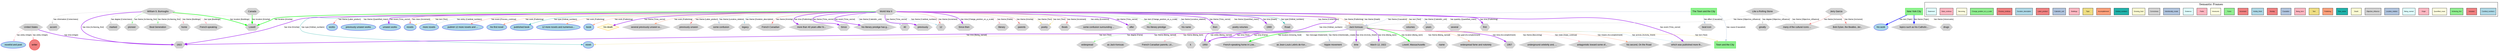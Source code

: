 digraph Jack_Kerouac {
    rankdir=TB;
    compound=true;
    node [fontname="Arial", fontsize=12, style=filled];
    edge [fontname="Arial", fontsize=10, color=gray];
    
    // Graph styling
    bgcolor=white;
    
    // Node type definitions
    subgraph cluster_people {{
        label="People";
        style=filled;
        fillcolor=lightcoral;
        color=red;
        node [fillcolor=lightcoral, color=red, shape=circle];
    }}
    
    subgraph cluster_locations {{
        label="Locations";
        style=filled;
        fillcolor=lightgreen;
        color=green;
        node [fillcolor=lightgreen, color=green, shape=box];
    }}
    
    subgraph cluster_concepts {{
        label="Concepts";
        style=filled;
        fillcolor=lightblue;
        color=blue;
        node [fillcolor=lightblue, color=blue, shape=ellipse];
    }}
    
    subgraph cluster_events {{
        label="Events";
        style=filled;
        fillcolor=lightyellow;
        color=orange;
        node [fillcolor=lightyellow, color=orange, shape=diamond];
    }}
    
    subgraph cluster_other {{
        label="Other";
        style=filled;
        fillcolor=lightgray;
        color=gray;
        node [fillcolor=lightgray, color=gray, shape=hexagon];
    }}

    // People nodes
    "writer" [label="writer", fillcolor=lightcoral, color=red, shape=circle];

    // Locations nodes
    "New York City" [label="New York City", fillcolor=lightgreen, color=green, shape=box];
    "The Town and the City" [label="The Town and the City", fillcolor=lightgreen, color=green, shape=box];
    "Town and the City" [label="Town and the City", fillcolor=lightgreen, color=green, shape=box];

    // Concepts nodes
    "works" [label="works", fillcolor=lightblue, color=blue, shape=ellipse];
    "his work" [label="his work", fillcolor=lightblue, color=blue, shape=ellipse];
    "previously unseen works" [label="previously unseen works", fillcolor=lightblue, color=blue, shape=ellipse];
    "unseen works" [label="unseen works", fillcolor=lightblue, color=blue, shape=ellipse];
    "novels" [label="novels", fillcolor=lightblue, color=blue, shape=ellipse];
    "more novels" [label="more novels", fillcolor=lightblue, color=blue, shape=ellipse];
    "publish 12 more novels and ..." [label="publish 12 more novels and ...", fillcolor=lightblue, color=blue, shape=ellipse];
    "his first novel" [label="his first novel", fillcolor=lightblue, color=blue, shape=ellipse];
    "published book" [label="published book", fillcolor=lightblue, color=blue, shape=ellipse];
    "12 more novels and numerous..." [label="12 more novels and numerous...", fillcolor=lightblue, color=blue, shape=ellipse];
    "novel" [label="novel", fillcolor=lightblue, color=blue, shape=ellipse];
    "novelist and poet" [label="novelist and poet", fillcolor=lightblue, color=blue, shape=ellipse];
    "book" [label="book", fillcolor=lightblue, color=blue, shape=ellipse];

    // Events nodes
    "his death" [label="his death", fillcolor=lightyellow, color=orange, shape=diamond];

    // Other nodes
    "Canada" [label="Canada", fillcolor=lightgray, color=gray, shape=hexagon];
    "several previously unseen w..." [label="several previously unseen w...", fillcolor=lightgray, color=gray, shape=hexagon];
    "French-speaking home in Low..." [label="French-speaking home in Low...", fillcolor=lightgray, color=gray, shape=hexagon];
    "marked" [label="marked", fillcolor=lightgray, color=gray, shape=hexagon];
    "which was published more th..." [label="which was published more th...", fillcolor=lightgray, color=gray, shape=hexagon];
    "previously unseen" [label="previously unseen", fillcolor=lightgray, color=gray, shape=hexagon];
    "as Jean-Louis Lebris de Ker..." [label="as Jean-Louis Lebris de Ker...", fillcolor=lightgray, color=gray, shape=hexagon];
    "topics such as his Catholic..." [label="topics such as his Catholic...", fillcolor=lightgray, color=gray, shape=hexagon];
    "pioneer" [label="pioneer", fillcolor=lightgray, color=gray, shape=hexagon];
    "Jerry Garcia" [label="Jerry Garcia", fillcolor=lightgray, color=gray, shape=hexagon];
    "some confusion" [label="some confusion", fillcolor=lightgray, color=gray, shape=hexagon];
    "legacy" [label="legacy", fillcolor=lightgray, color=gray, shape=hexagon];
    "French Canadian" [label="French Canadian", fillcolor=lightgray, color=gray, shape=hexagon];
    "more than 40 years after hi..." [label="more than 40 years after hi...", fillcolor=lightgray, color=gray, shape=hexagon];
    "Since" [label="Since", fillcolor=lightgray, color=gray, shape=hexagon];
    "his literary prestige has g..." [label="his literary prestige has g...", fillcolor=lightgray, color=gray, shape=hexagon];
    "40" [label="40", fillcolor=lightgray, color=gray, shape=hexagon];
    "previously" [label="previously", fillcolor=lightgray, color=gray, shape=hexagon];
    "greatly" [label="greatly", fillcolor=lightgray, color=gray, shape=hexagon];
    "12" [label="12", fillcolor=lightgray, color=gray, shape=hexagon];
    "drugs" [label="drugs", fillcolor=lightgray, color=gray, shape=hexagon];
    "Since then" [label="Since then", fillcolor=lightgray, color=gray, shape=hexagon];
    "William S. Burroughs" [label="William S. Burroughs", fillcolor=lightgray, color=gray, shape=hexagon];
    "literary" [label="literary", fillcolor=lightgray, color=gray, shape=hexagon];
    "hippie movement" [label="hippie movement", fillcolor=lightgray, color=gray, shape=hexagon];
    "time" [label="time", fillcolor=lightgray, color=gray, shape=hexagon];
    "March 12, 1922" [label="March 12, 1922", fillcolor=lightgray, color=gray, shape=hexagon];
    "Lowell, Massachusetts" [label="Lowell, Massachusetts", fillcolor=lightgray, color=gray, shape=hexagon];
    "parents" [label="parents", fillcolor=lightgray, color=gray, shape=hexagon];
    "name" [label="name", fillcolor=lightgray, color=gray, shape=hexagon];
    "poetry" [label="poetry", fillcolor=lightgray, color=gray, shape=hexagon];
    "Beats" [label="Beats", fillcolor=lightgray, color=gray, shape=hexagon];
    "some confusion surrounding ..." [label="some confusion surrounding ...", fillcolor=lightgray, color=gray, shape=hexagon];
    "widespread fame and notoriety" [label="widespread fame and notoriety", fillcolor=lightgray, color=gray, shape=hexagon];
    "many of the cultural icons ..." [label="many of the cultural icons ...", fillcolor=lightgray, color=gray, shape=hexagon];
    "French-speaking" [label="French-speaking", fillcolor=lightgray, color=gray, shape=hexagon];
    "after" [label="after", fillcolor=lightgray, color=gray, shape=hexagon];
    "accent" [label="accent", fillcolor=lightgray, color=gray, shape=hexagon];
    "his literary prestige" [label="his literary prestige", fillcolor=lightgray, color=gray, shape=hexagon];
    "1957" [label="1957", fillcolor=lightgray, color=gray, shape=hexagon];
    "underground celebrity and, ..." [label="underground celebrity and, ...", fillcolor=lightgray, color=gray, shape=hexagon];
    "antagonistic toward some of..." [label="antagonistic toward some of...", fillcolor=lightgray, color=gray, shape=hexagon];
    "World War II" [label="World War II", fillcolor=lightgray, color=gray, shape=hexagon];
    "his name" [label="his name", fillcolor=lightgray, color=gray, shape=hexagon];
    "Bob Dylan, the Beatles, Jer..." [label="Bob Dylan, the Beatles, Jer...", fillcolor=lightgray, color=gray, shape=hexagon];
    "1950" [label="1950", fillcolor=lightgray, color=gray, shape=hexagon];
    "his second, On the Road" [label="his second, On the Road", fillcolor=lightgray, color=gray, shape=hexagon];
    "widespread" [label="widespread", fillcolor=lightgray, color=gray, shape=hexagon];
    "1922" [label="1922", fillcolor=lightgray, color=gray, shape=hexagon];
    "then" [label="then", fillcolor=lightgray, color=gray, shape=hexagon];
    "poetry volumes" [label="poetry volumes", fillcolor=lightgray, color=gray, shape=hexagon];
    "Jack Kerouac" [label="Jack Kerouac", fillcolor=lightgray, color=gray, shape=hexagon];
    "Beat Generation" [label="Beat Generation", fillcolor=lightgray, color=gray, shape=hexagon];
    "1969" [label="1969", fillcolor=lightgray, color=gray, shape=hexagon];
    "United States" [label="United States", fillcolor=lightgray, color=gray, shape=hexagon];
    "beat icon" [label="beat icon", fillcolor=lightgray, color=gray, shape=hexagon];
    "as Jack Kerouac" [label="as Jack Kerouac", fillcolor=lightgray, color=gray, shape=hexagon];
    "Road" [label="Road", fillcolor=lightgray, color=gray, shape=hexagon];
    "French Canadian parents, Lé..." [label="French Canadian parents, Lé...", fillcolor=lightgray, color=gray, shape=hexagon];
    "Lowell" [label="Lowell", fillcolor=lightgray, color=gray, shape=hexagon];
    "Like a Rolling Stone" [label="Like a Rolling Stone", fillcolor=lightgray, color=gray, shape=hexagon];
    "volumes" [label="volumes", fillcolor=lightgray, color=gray, shape=hexagon];
    "home" [label="home", fillcolor=lightgray, color=gray, shape=hexagon];
    "years" [label="years", fillcolor=lightgray, color=gray, shape=hexagon];
    "several" [label="several", fillcolor=lightgray, color=gray, shape=hexagon];
    "first" [label="first", fillcolor=lightgray, color=gray, shape=hexagon];
    "k" [label="k", fillcolor=lightgray, color=gray, shape=hexagon];

    // Relationships
    "World War II" -> "more novels" [label="has entity [Cardinal_numbers]", color=lightblue, penwidth=1];
    "Jerry Garcia" -> "Bob Dylan, the Beatles, Jer..." [label="has theme [Inclusion]", color=lightcoral, penwidth=1];
    "William S. Burroughs" -> "pioneer" [label="has theme [Achieving_first]", color=lightgreen, penwidth=1];
    "William S. Burroughs" -> "Beat Generation" [label="has theme [Achieving_first]", color=lightgreen, penwidth=1];
    "World War II" -> "poetry volumes" [label="has theme [Quantified_mass]", color=lightyellow, penwidth=1];
    "United States" -> "novelist and poet" [label="has entity [Origin]", color=lightpink, penwidth=1];
    "Jack Kerouac" -> "as Jack Kerouac" [label="has theme [Being_named]", color=lightcyan, penwidth=1];
    "World War II" -> "his name" [label="has theme [Locative_relation]", color=lightsteelblue, penwidth=1];
    "Jack Kerouac" -> "name" [label="has theme [Being_named]", color=lightcyan, penwidth=1];
    "Like a Rolling Stone" -> "many of the cultural icons ..." [label="has theme [Objective_influence]", color=lightgray, penwidth=1];
    "Jack Kerouac" -> "1922" [label="has time [Being_named]", color=purple, penwidth=2];
    "World War II" -> "1969" [label="has time [Death]", color=purple, penwidth=2];
    "World War II" -> "which was published more th..." [label="has event [Time_vector]", color=purple, penwidth=2];
    "World War II" -> "12" [label="has theme [Cardinal_numbers]", color=lightblue, penwidth=1];
    "World War II" -> "his first novel" [label="has work [Publishing]", color=lightsalmon, penwidth=1];
    "World War II" -> "some confusion" [label="has theme [Locative_relation]", color=lightsteelblue, penwidth=1];
    "World War II" -> "several" [label="has quantity [Quantified_mass]", color=lightyellow, penwidth=1];
    "Jack Kerouac" -> "novel" [label="has text [Text]", color=lightgoldenrod, penwidth=1];
    "Jerry Garcia" -> "many of the cultural icons ..." [label="has theme [Inclusion]", color=lightcoral, penwidth=1];
    "World War II" -> "book" [label="has work [Publishing]", color=lightsalmon, penwidth=1];
    "Jack Kerouac" -> "March 12, 1922" [label="has time [Being_born]", color=purple, penwidth=2];
    "Jack Kerouac" -> "Lowell, Massachusetts" [label="has location [Being_born]", color=green, penwidth=2];
    "William S. Burroughs" -> "1922" [label="has time [Achieving_first]", color=purple, penwidth=2];
    "The Town and the City" -> "beat icon" [label="has effect [Causation]", color=lightsteelblue, penwidth=1];
    "World War II" -> "previously" [label="has theme [Time_vector]", color=purple, penwidth=2];
    "Canada" -> "Lowell" [label="has location [Kinship]", color=green, penwidth=2];
    "World War II" -> "Since" [label="has theme [Time_vector]", color=purple, penwidth=2];
    "World War II" -> "poetry" [label="has theme [Text]", color=lightgoldenrod, penwidth=1];
    "World War II" -> "poetry" [label="has text [Text]", color=lightgoldenrod, penwidth=1];
    "Jack Kerouac" -> "which was published more th..." [label="has activity [Activity_finish]", color=lightblue, penwidth=1];
    "World War II" -> "12" [label="has theme [Increment]", color=lightcoral, penwidth=1];
    "Jack Kerouac" -> "widespread" [label="has degree [Fame]", color=lightgreen, penwidth=1];
    "World War II" -> "Jack Kerouac" [label="has theme [Publishing]", color=lightsalmon, penwidth=1];
    "World War II" -> "first" [label="has time [Publishing]", color=purple, penwidth=2];
    "World War II" -> "1922" [label="has time [Kinship]", color=purple, penwidth=2];
    "New York City" -> "drugs" [label="has theme [Intoxicants]", color=lightyellow, penwidth=1];
    "World War II" -> "Beats" [label="has theme [Increment]", color=lightcoral, penwidth=1];
    "World War II" -> "several previously unseen w..." [label="has work [Publishing]", color=lightsalmon, penwidth=1];
    "World War II" -> "literary" [label="has theme [Fields]", color=lightpink, penwidth=1];
    "World War II" -> "some confusion surrounding ..." [label="has entity [Existence]", color=lightcyan, penwidth=1];
    "Jack Kerouac" -> "hippie movement" [label="has theme [Intentionally_create]", color=lightsteelblue, penwidth=1];
    "William S. Burroughs" -> "accent" [label="has information [Correctness]", color=lightgray, penwidth=1];
    "Like a Rolling Stone" -> "Jack Kerouac" [label="has theme [Objective_influence]", color=lightgray, penwidth=1];
    "World War II" -> "parents" [label="has theme [Kinship]", color=lightcoral, penwidth=1];
    "Jack Kerouac" -> "French Canadian parents, Lé..." [label="has theme [Being_born]", color=lightpink, penwidth=1];
    "World War II" -> "more than 40 years after hi..." [label="has time [Publishing]", color=purple, penwidth=2];
    "Jack Kerouac" -> "French-speaking home in Low..." [label="has location [Growing_food]", color=green, penwidth=2];
    "World War II" -> "1950" [label="has time [Ordinal_numbers]", color=purple, penwidth=2];
    "Like a Rolling Stone" -> "greatly" [label="has degree [Objective_influence]", color=lightgray, penwidth=1];
    "Jack Kerouac" -> "1957" [label="has time [Accomplishment]", color=purple, penwidth=2];
    "New York City" -> "his work" [label="has text [Topic]", color=blue, penwidth=2];
    "William S. Burroughs" -> "French-speaking" [label="has type [Buildings]", color=lightpink, penwidth=1];
    "World War II" -> "years" [label="has theme [Calendric_unit]", color=lightsteelblue, penwidth=1];
    "World War II" -> "previously unseen" [label="has theme [Labor_product]", color=lightcoral, penwidth=1];
    "World War II" -> "12 more novels and numerous..." [label="has work [Publishing]", color=lightsalmon, penwidth=1];
    "World War II" -> "French Canadian" [label="has theme [Kinship]", color=lightcoral, penwidth=1];
    "World War II" -> "unseen works" [label="has event [Time_vector]", color=purple, penwidth=2];
    "Jack Kerouac" -> "Town and the City" [label="has text [Text]", color=lightgoldenrod, penwidth=1];
    "World War II" -> "legacy" [label="has theme [Duration_description]", color=lightblue, penwidth=1];
    "World War II" -> "publish 12 more novels and ..." [label="has event [Process_continue]", color=lightcoral, penwidth=1];
    "World War II" -> "works" [label="has theme [Labor_product]", color=lightcoral, penwidth=1];
    "World War II" -> "Jack Kerouac" [label="has theme [Death]", color=lightgoldenrodyellow, penwidth=1];
    "William S. Burroughs" -> "Jack Kerouac" [label="has theme [Correctness]", color=lightgray, penwidth=1];
    "World War II" -> "his literary prestige" [label="has item [Change_position_on_a_scale]", color=lightgreen, penwidth=1];
    "United States" -> "writer" [label="has entity [Origin]", color=lightpink, penwidth=1];
    "Jack Kerouac" -> "time" [label="has time [Activity_finish]", color=purple, penwidth=2];
    "United States" -> "1922" [label="has time [Origin]", color=purple, penwidth=2];
    "World War II" -> "40" [label="has theme [Calendric_unit]", color=lightsteelblue, penwidth=1];
    "World War II" -> "Lowell" [label="has location [Kinship]", color=green, penwidth=2];
    "World War II" -> "after" [label="has theme [Time_vector]", color=purple, penwidth=2];
    "William S. Burroughs" -> "home" [label="has theme [Buildings]", color=lightpink, penwidth=1];
    "Jack Kerouac" -> "his second, On the Road" [label="has means [Accomplishment]", color=lightsalmon, penwidth=1];
    "World War II" -> "novels" [label="has class [Increment]", color=lightcoral, penwidth=1];
    "Jack Kerouac" -> "underground celebrity and, ..." [label="has theme [Becoming]", color=lightyellow, penwidth=1];
    "World War II" -> "volumes" [label="has text [Text]", color=lightgoldenrod, penwidth=1];
    "The Town and the City" -> "Town and the City" [label="has cause [Causation]", color=lightsteelblue, penwidth=1];
    "World War II" -> "Road" [label="has type [Ordinal_numbers]", color=lightseagreen, penwidth=1];
    "The Town and the City" -> "Jack Kerouac" [label="has theme [Causation]", color=lightsteelblue, penwidth=1];
    "William S. Burroughs" -> "marked" [label="has degree [Correctness]", color=lightgray, penwidth=1];
    "William S. Burroughs" -> "Lowell" [label="has location [Buildings]", color=green, penwidth=2];
    "Jack Kerouac" -> "1950" [label="has time [Text]", color=purple, penwidth=2];
    "Jack Kerouac" -> "1950" [label="has time [Fame]", color=purple, penwidth=2];
    "Jack Kerouac" -> "k" [label="has entity [Being_named]", color=lightcyan, penwidth=1];
    "World War II" -> "then" [label="has theme [Time_vector]", color=purple, penwidth=2];
    "New York City" -> "topics such as his Catholic..." [label="has theme [Topic]", color=blue, penwidth=2];
    "Jack Kerouac" -> "antagonistic toward some of..." [label="has state [State_continue]", color=lightpink, penwidth=1];
    "World War II" -> "published book" [label="has type [Ordinal_numbers]", color=lightseagreen, penwidth=1];
    "World War II" -> "his death" [label="has theme [Time_vector]", color=purple, penwidth=2];
    "World War II" -> "novels" [label="has text [Text]", color=lightgoldenrod, penwidth=1];
    "World War II" -> "previously unseen works" [label="has theme [Quantified_mass]", color=lightyellow, penwidth=1];
    "Jack Kerouac" -> "as Jean-Louis Lebris de Ker..." [label="has message [Statement]", color=lightcyan, penwidth=1];
    "World War II" -> "his literary prestige has g..." [label="has event [Time_vector]", color=purple, penwidth=2];
    "World War II" -> "Since then" [label="has time [Change_position_on_a_scale]", color=purple, penwidth=2];
    "Jack Kerouac" -> "widespread fame and notoriety" [label="has goal [Accomplishment]", color=lightsalmon, penwidth=1];
    "World War II" -> "novel" [label="has type [Ordinal_numbers]", color=lightseagreen, penwidth=1];

    // Frame Legend
    subgraph cluster_legend {
        label="Semantic Frames";
        style=filled;
        fillcolor=white;
        color=black;
        rank=sink;
        "Cardinal_numbers_legend" [label="Cardinal_numbers", fillcolor="lightblue", style=filled, shape=box, fontsize=8];
        "Inclusion_legend" [label="Inclusion", fillcolor="lightcoral", style=filled, shape=box, fontsize=8];
        "Achieving_first_legend" [label="Achieving_first", fillcolor="lightgreen", style=filled, shape=box, fontsize=8];
        "Quantified_mass_legend" [label="Quantified_mass", fillcolor="lightyellow", style=filled, shape=box, fontsize=8];
        "Origin_legend" [label="Origin", fillcolor="lightpink", style=filled, shape=box, fontsize=8];
        "Being_named_legend" [label="Being_named", fillcolor="lightcyan", style=filled, shape=box, fontsize=8];
        "Locative_relation_legend" [label="Locative_relation", fillcolor="lightsteelblue", style=filled, shape=box, fontsize=8];
        "Objective_influence_legend" [label="Objective_influence", fillcolor="lightgray", style=filled, shape=box, fontsize=8];
        "Death_legend" [label="Death", fillcolor="lightgoldenrodyellow", style=filled, shape=box, fontsize=8];
        "Time_vector_legend" [label="Time_vector", fillcolor="lightseagreen", style=filled, shape=box, fontsize=8];
        "Publishing_legend" [label="Publishing", fillcolor="lightsalmon", style=filled, shape=box, fontsize=8];
        "Text_legend" [label="Text", fillcolor="lightgoldenrod", style=filled, shape=box, fontsize=8];
        "Being_born_legend" [label="Being_born", fillcolor="lightpink", style=filled, shape=box, fontsize=8];
        "Causation_legend" [label="Causation", fillcolor="lightsteelblue", style=filled, shape=box, fontsize=8];
        "Kinship_legend" [label="Kinship", fillcolor="lightcoral", style=filled, shape=box, fontsize=8];
        "Activity_finish_legend" [label="Activity_finish", fillcolor="lightblue", style=filled, shape=box, fontsize=8];
        "Increment_legend" [label="Increment", fillcolor="lightcoral", style=filled, shape=box, fontsize=8];
        "Fame_legend" [label="Fame", fillcolor="lightgreen", style=filled, shape=box, fontsize=8];
        "Intoxicants_legend" [label="Intoxicants", fillcolor="lightyellow", style=filled, shape=box, fontsize=8];
        "Fields_legend" [label="Fields", fillcolor="lightpink", style=filled, shape=box, fontsize=8];
        "Existence_legend" [label="Existence", fillcolor="lightcyan", style=filled, shape=box, fontsize=8];
        "Intentionally_create_legend" [label="Intentionally_create", fillcolor="lightsteelblue", style=filled, shape=box, fontsize=8];
        "Correctness_legend" [label="Correctness", fillcolor="lightgray", style=filled, shape=box, fontsize=8];
        "Growing_food_legend" [label="Growing_food", fillcolor="lightgoldenrodyellow", style=filled, shape=box, fontsize=8];
        "Ordinal_numbers_legend" [label="Ordinal_numbers", fillcolor="lightseagreen", style=filled, shape=box, fontsize=8];
        "Accomplishment_legend" [label="Accomplishment", fillcolor="lightsalmon", style=filled, shape=box, fontsize=8];
        "Topic_legend" [label="Topic", fillcolor="lightgoldenrod", style=filled, shape=box, fontsize=8];
        "Buildings_legend" [label="Buildings", fillcolor="lightpink", style=filled, shape=box, fontsize=8];
        "Calendric_unit_legend" [label="Calendric_unit", fillcolor="lightsteelblue", style=filled, shape=box, fontsize=8];
        "Labor_product_legend" [label="Labor_product", fillcolor="lightcoral", style=filled, shape=box, fontsize=8];
        "Duration_description_legend" [label="Duration_description", fillcolor="lightblue", style=filled, shape=box, fontsize=8];
        "Process_continue_legend" [label="Process_continue", fillcolor="lightcoral", style=filled, shape=box, fontsize=8];
        "Change_position_on_a_scale_legend" [label="Change_position_on_a_scale", fillcolor="lightgreen", style=filled, shape=box, fontsize=8];
        "Becoming_legend" [label="Becoming", fillcolor="lightyellow", style=filled, shape=box, fontsize=8];
        "State_continue_legend" [label="State_continue", fillcolor="lightpink", style=filled, shape=box, fontsize=8];
        "Statement_legend" [label="Statement", fillcolor="lightcyan", style=filled, shape=box, fontsize=8];
    }
}